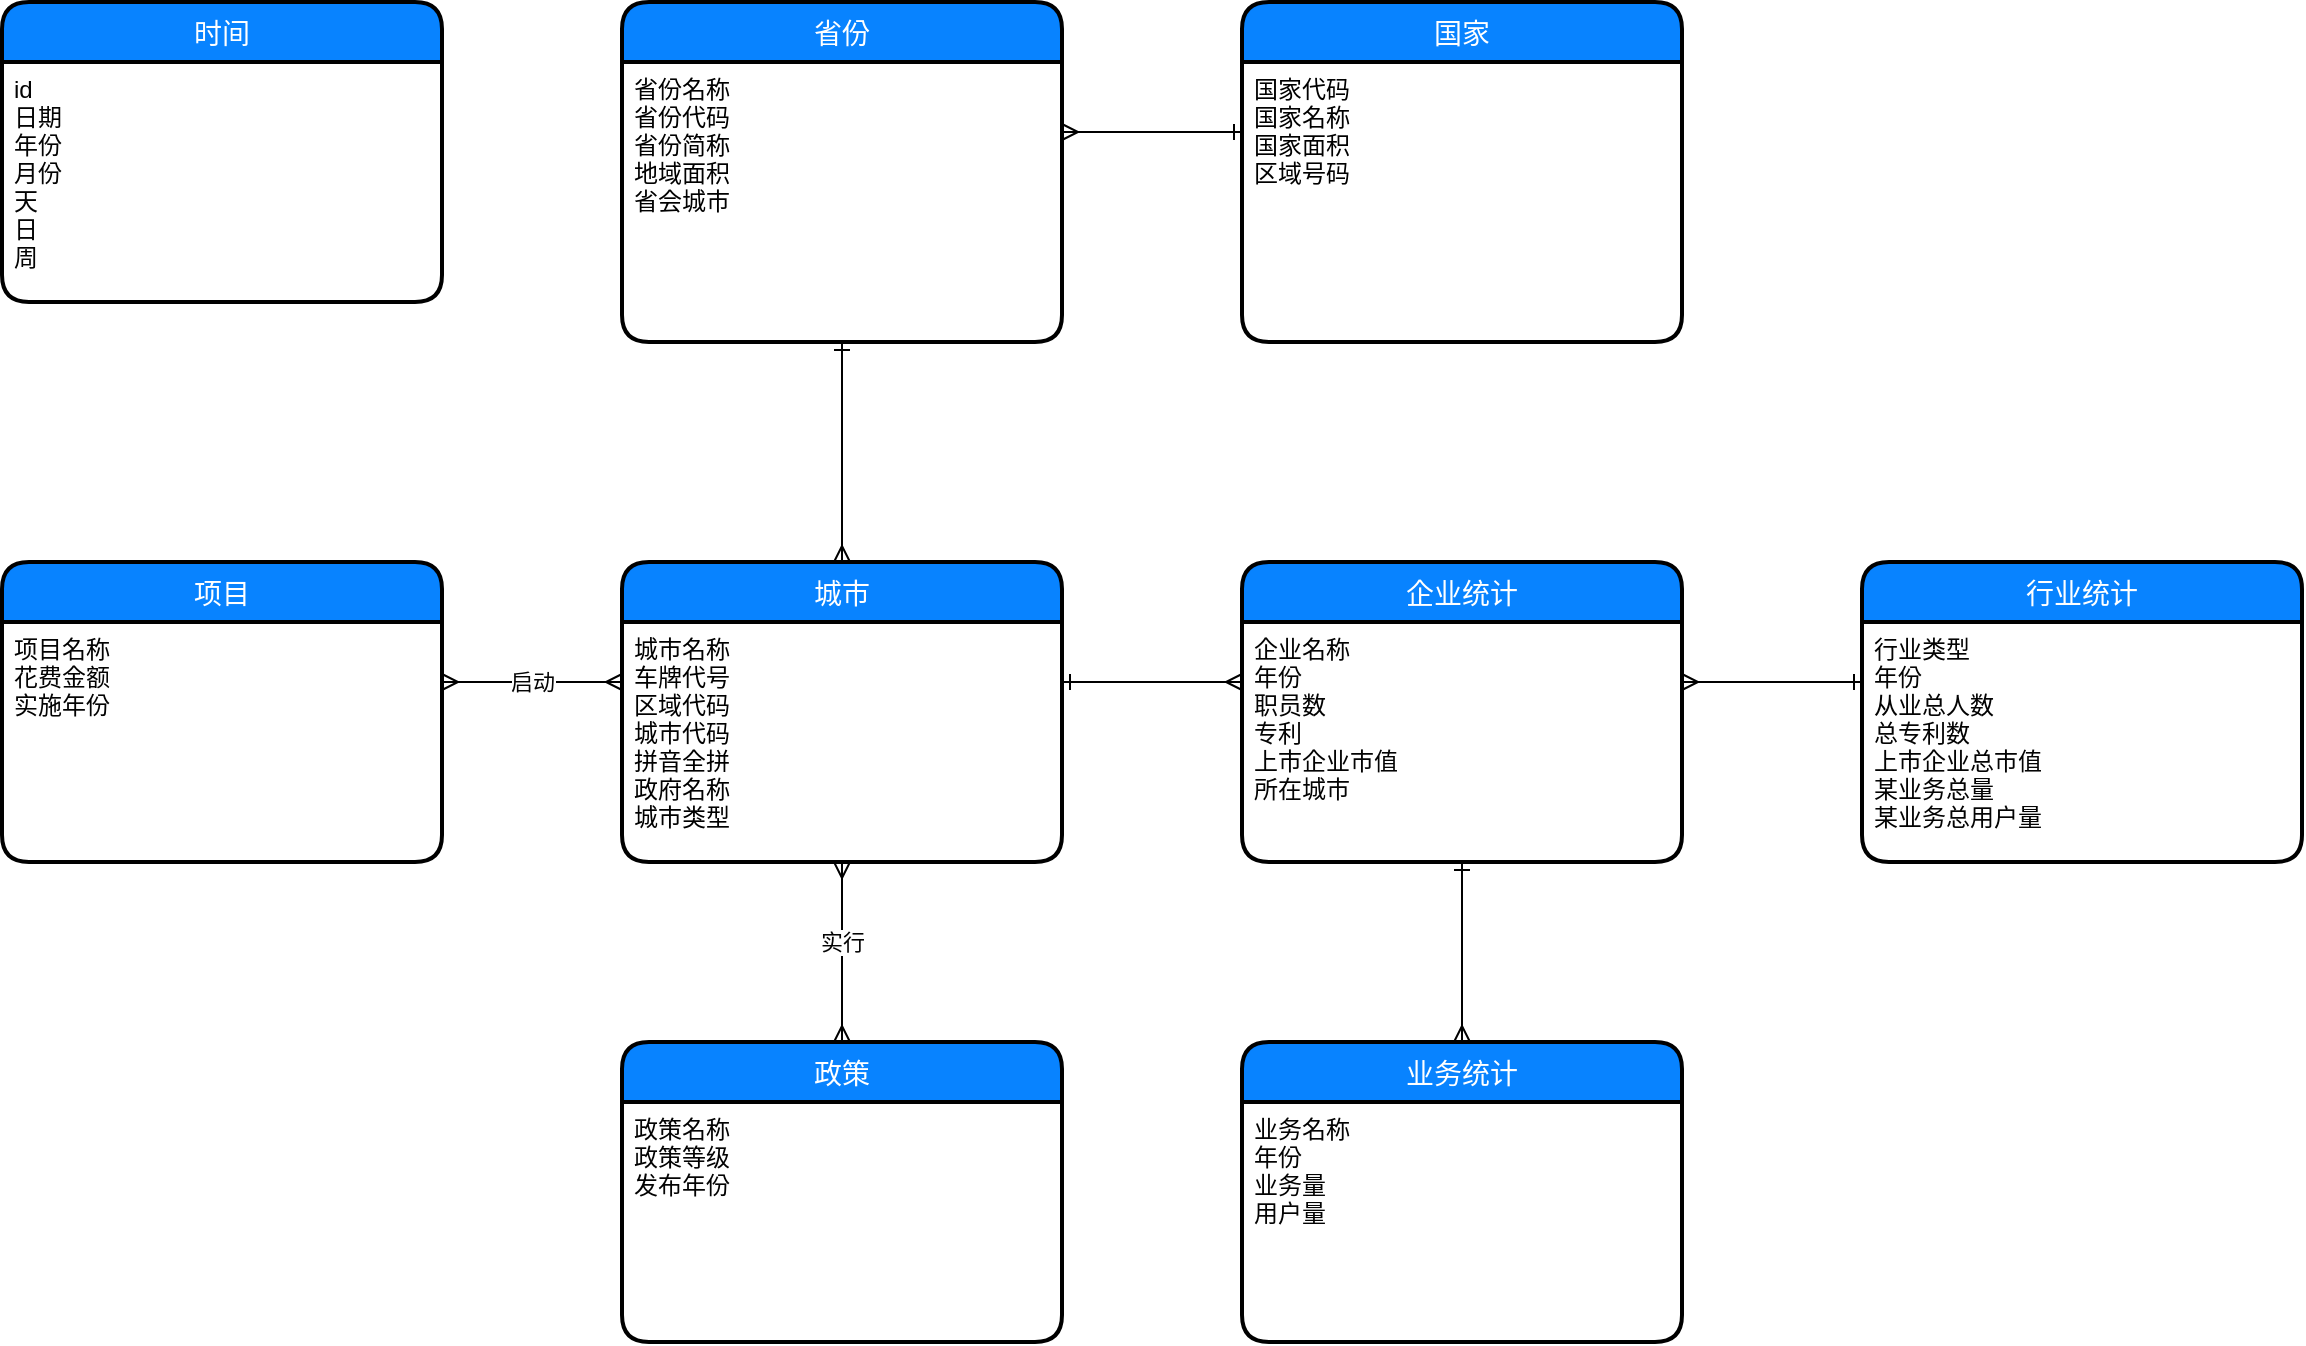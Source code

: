 <mxfile version="20.2.2" type="github">
  <diagram id="R2lEEEUBdFMjLlhIrx00" name="Page-1">
    <mxGraphModel dx="2272" dy="1894" grid="1" gridSize="10" guides="1" tooltips="1" connect="1" arrows="1" fold="1" page="1" pageScale="1" pageWidth="850" pageHeight="1100" math="0" shadow="0" extFonts="Permanent Marker^https://fonts.googleapis.com/css?family=Permanent+Marker">
      <root>
        <mxCell id="0" />
        <mxCell id="1" parent="0" />
        <mxCell id="92t1Hm8fsz9WDFqAWncr-5" value="城市" style="swimlane;childLayout=stackLayout;horizontal=1;startSize=30;horizontalStack=0;rounded=1;fontSize=14;fontStyle=0;strokeWidth=2;resizeParent=0;resizeLast=1;shadow=0;dashed=0;align=center;swimlaneFillColor=none;fillColor=#0883FF;fontColor=#FFFFFF;" vertex="1" parent="1">
          <mxGeometry x="30" y="-770" width="220" height="150" as="geometry" />
        </mxCell>
        <mxCell id="92t1Hm8fsz9WDFqAWncr-6" value="城市名称&#xa;车牌代号&#xa;区域代码&#xa;城市代码&#xa;拼音全拼&#xa;政府名称&#xa;城市类型" style="align=left;strokeColor=none;fillColor=none;spacingLeft=4;fontSize=12;verticalAlign=top;resizable=0;rotatable=0;part=1;" vertex="1" parent="92t1Hm8fsz9WDFqAWncr-5">
          <mxGeometry y="30" width="220" height="120" as="geometry" />
        </mxCell>
        <mxCell id="92t1Hm8fsz9WDFqAWncr-43" style="edgeStyle=none;rounded=0;orthogonalLoop=1;jettySize=auto;html=1;exitX=1;exitY=1;exitDx=0;exitDy=0;fontColor=#030303;startArrow=ERmany;startFill=0;endArrow=ERone;endFill=0;" edge="1" parent="92t1Hm8fsz9WDFqAWncr-5" source="92t1Hm8fsz9WDFqAWncr-6" target="92t1Hm8fsz9WDFqAWncr-6">
          <mxGeometry relative="1" as="geometry" />
        </mxCell>
        <mxCell id="92t1Hm8fsz9WDFqAWncr-8" value="省份" style="swimlane;childLayout=stackLayout;horizontal=1;startSize=30;horizontalStack=0;rounded=1;fontSize=14;fontStyle=0;strokeWidth=2;resizeParent=0;resizeLast=1;shadow=0;dashed=0;align=center;swimlaneFillColor=none;fillColor=#0883FF;fontColor=#FFFFFF;" vertex="1" parent="1">
          <mxGeometry x="30" y="-1050" width="220" height="170" as="geometry" />
        </mxCell>
        <mxCell id="92t1Hm8fsz9WDFqAWncr-9" value="省份名称&#xa;省份代码&#xa;省份简称&#xa;地域面积&#xa;省会城市" style="align=left;strokeColor=none;fillColor=none;spacingLeft=4;fontSize=12;verticalAlign=top;resizable=0;rotatable=0;part=1;" vertex="1" parent="92t1Hm8fsz9WDFqAWncr-8">
          <mxGeometry y="30" width="220" height="140" as="geometry" />
        </mxCell>
        <mxCell id="92t1Hm8fsz9WDFqAWncr-11" style="edgeStyle=orthogonalEdgeStyle;rounded=0;orthogonalLoop=1;jettySize=auto;html=1;exitX=0.5;exitY=0;exitDx=0;exitDy=0;entryX=0.5;entryY=1;entryDx=0;entryDy=0;fontColor=#FFFFFF;startArrow=ERmany;startFill=0;endArrow=ERone;endFill=0;" edge="1" parent="1" source="92t1Hm8fsz9WDFqAWncr-5" target="92t1Hm8fsz9WDFqAWncr-9">
          <mxGeometry relative="1" as="geometry" />
        </mxCell>
        <mxCell id="92t1Hm8fsz9WDFqAWncr-14" value="国家" style="swimlane;childLayout=stackLayout;horizontal=1;startSize=30;horizontalStack=0;rounded=1;fontSize=14;fontStyle=0;strokeWidth=2;resizeParent=0;resizeLast=1;shadow=0;dashed=0;align=center;swimlaneFillColor=none;fillColor=#0883FF;fontColor=#FFFFFF;" vertex="1" parent="1">
          <mxGeometry x="340" y="-1050" width="220" height="170" as="geometry" />
        </mxCell>
        <mxCell id="92t1Hm8fsz9WDFqAWncr-15" value="国家代码&#xa;国家名称&#xa;国家面积&#xa;区域号码" style="align=left;strokeColor=none;fillColor=none;spacingLeft=4;fontSize=12;verticalAlign=top;resizable=0;rotatable=0;part=1;" vertex="1" parent="92t1Hm8fsz9WDFqAWncr-14">
          <mxGeometry y="30" width="220" height="140" as="geometry" />
        </mxCell>
        <mxCell id="92t1Hm8fsz9WDFqAWncr-16" style="edgeStyle=orthogonalEdgeStyle;rounded=0;orthogonalLoop=1;jettySize=auto;html=1;exitX=1;exitY=0.25;exitDx=0;exitDy=0;entryX=0;entryY=0.25;entryDx=0;entryDy=0;fontColor=#FFFFFF;startArrow=ERmany;startFill=0;endArrow=ERone;endFill=0;" edge="1" parent="1" source="92t1Hm8fsz9WDFqAWncr-9" target="92t1Hm8fsz9WDFqAWncr-15">
          <mxGeometry relative="1" as="geometry">
            <mxPoint x="260" y="-695" as="sourcePoint" />
            <mxPoint x="440" y="-695" as="targetPoint" />
          </mxGeometry>
        </mxCell>
        <mxCell id="92t1Hm8fsz9WDFqAWncr-20" value="政策" style="swimlane;childLayout=stackLayout;horizontal=1;startSize=30;horizontalStack=0;rounded=1;fontSize=14;fontStyle=0;strokeWidth=2;resizeParent=0;resizeLast=1;shadow=0;dashed=0;align=center;fontColor=#FFFFFF;fillColor=#0883FF;" vertex="1" parent="1">
          <mxGeometry x="30" y="-530" width="220" height="150" as="geometry" />
        </mxCell>
        <mxCell id="92t1Hm8fsz9WDFqAWncr-22" value="政策名称&#xa;政策等级&#xa;发布年份" style="align=left;strokeColor=none;fillColor=none;spacingLeft=4;fontSize=12;verticalAlign=top;resizable=0;rotatable=0;part=1;fontColor=#030303;" vertex="1" parent="92t1Hm8fsz9WDFqAWncr-20">
          <mxGeometry y="30" width="220" height="120" as="geometry" />
        </mxCell>
        <mxCell id="92t1Hm8fsz9WDFqAWncr-27" value="行业统计" style="swimlane;childLayout=stackLayout;horizontal=1;startSize=30;horizontalStack=0;rounded=1;fontSize=14;fontStyle=0;strokeWidth=2;resizeParent=0;resizeLast=1;shadow=0;dashed=0;align=center;fontColor=#FFFFFF;fillColor=#0883FF;" vertex="1" parent="1">
          <mxGeometry x="650" y="-770" width="220" height="150" as="geometry" />
        </mxCell>
        <mxCell id="92t1Hm8fsz9WDFqAWncr-28" value="行业类型&#xa;年份&#xa;从业总人数&#xa;总专利数&#xa;上市企业总市值&#xa;某业务总量&#xa;某业务总用户量" style="align=left;strokeColor=none;fillColor=none;spacingLeft=4;fontSize=12;verticalAlign=top;resizable=0;rotatable=0;part=1;fontColor=#030303;" vertex="1" parent="92t1Hm8fsz9WDFqAWncr-27">
          <mxGeometry y="30" width="220" height="120" as="geometry" />
        </mxCell>
        <mxCell id="92t1Hm8fsz9WDFqAWncr-29" value="时间" style="swimlane;childLayout=stackLayout;horizontal=1;startSize=30;horizontalStack=0;rounded=1;fontSize=14;fontStyle=0;strokeWidth=2;resizeParent=0;resizeLast=1;shadow=0;dashed=0;align=center;fontColor=#FFFFFF;fillColor=#0883FF;" vertex="1" parent="1">
          <mxGeometry x="-280" y="-1050" width="220" height="150" as="geometry" />
        </mxCell>
        <mxCell id="92t1Hm8fsz9WDFqAWncr-30" value="id&#xa;日期&#xa;年份&#xa;月份&#xa;天&#xa;日&#xa;周&#xa;&#xa;" style="align=left;strokeColor=none;fillColor=none;spacingLeft=4;fontSize=12;verticalAlign=top;resizable=0;rotatable=0;part=1;fontColor=#030303;" vertex="1" parent="92t1Hm8fsz9WDFqAWncr-29">
          <mxGeometry y="30" width="220" height="120" as="geometry" />
        </mxCell>
        <mxCell id="92t1Hm8fsz9WDFqAWncr-35" value="业务统计" style="swimlane;childLayout=stackLayout;horizontal=1;startSize=30;horizontalStack=0;rounded=1;fontSize=14;fontStyle=0;strokeWidth=2;resizeParent=0;resizeLast=1;shadow=0;dashed=0;align=center;fontColor=#FFFFFF;fillColor=#0883FF;" vertex="1" parent="1">
          <mxGeometry x="340" y="-530" width="220" height="150" as="geometry" />
        </mxCell>
        <mxCell id="92t1Hm8fsz9WDFqAWncr-36" value="业务名称&#xa;年份&#xa;业务量&#xa;用户量" style="align=left;strokeColor=none;fillColor=none;spacingLeft=4;fontSize=12;verticalAlign=top;resizable=0;rotatable=0;part=1;fontColor=#030303;" vertex="1" parent="92t1Hm8fsz9WDFqAWncr-35">
          <mxGeometry y="30" width="220" height="120" as="geometry" />
        </mxCell>
        <mxCell id="92t1Hm8fsz9WDFqAWncr-37" value="企业统计" style="swimlane;childLayout=stackLayout;horizontal=1;startSize=30;horizontalStack=0;rounded=1;fontSize=14;fontStyle=0;strokeWidth=2;resizeParent=0;resizeLast=1;shadow=0;dashed=0;align=center;fontColor=#FFFFFF;fillColor=#0883FF;" vertex="1" parent="1">
          <mxGeometry x="340" y="-770" width="220" height="150" as="geometry" />
        </mxCell>
        <mxCell id="92t1Hm8fsz9WDFqAWncr-38" value="企业名称&#xa;年份&#xa;职员数&#xa;专利&#xa;上市企业市值&#xa;所在城市&#xa;" style="align=left;strokeColor=none;fillColor=none;spacingLeft=4;fontSize=12;verticalAlign=top;resizable=0;rotatable=0;part=1;fontColor=#030303;" vertex="1" parent="92t1Hm8fsz9WDFqAWncr-37">
          <mxGeometry y="30" width="220" height="120" as="geometry" />
        </mxCell>
        <mxCell id="92t1Hm8fsz9WDFqAWncr-40" style="edgeStyle=orthogonalEdgeStyle;rounded=0;orthogonalLoop=1;jettySize=auto;html=1;exitX=0.5;exitY=0;exitDx=0;exitDy=0;entryX=0.5;entryY=1;entryDx=0;entryDy=0;fontColor=#030303;startArrow=ERmany;startFill=0;endArrow=ERone;endFill=0;" edge="1" parent="1" source="92t1Hm8fsz9WDFqAWncr-35" target="92t1Hm8fsz9WDFqAWncr-38">
          <mxGeometry relative="1" as="geometry" />
        </mxCell>
        <mxCell id="92t1Hm8fsz9WDFqAWncr-41" style="edgeStyle=orthogonalEdgeStyle;rounded=0;orthogonalLoop=1;jettySize=auto;html=1;exitX=1;exitY=0.25;exitDx=0;exitDy=0;entryX=0;entryY=0.25;entryDx=0;entryDy=0;fontColor=#030303;startArrow=ERmany;startFill=0;endArrow=ERone;endFill=0;" edge="1" parent="1" source="92t1Hm8fsz9WDFqAWncr-38" target="92t1Hm8fsz9WDFqAWncr-28">
          <mxGeometry relative="1" as="geometry" />
        </mxCell>
        <mxCell id="92t1Hm8fsz9WDFqAWncr-47" style="rounded=0;orthogonalLoop=1;jettySize=auto;html=1;exitX=0;exitY=0.25;exitDx=0;exitDy=0;entryX=1;entryY=0.25;entryDx=0;entryDy=0;fontColor=#030303;startArrow=ERmany;startFill=0;endArrow=ERone;endFill=0;" edge="1" parent="1" source="92t1Hm8fsz9WDFqAWncr-38" target="92t1Hm8fsz9WDFqAWncr-6">
          <mxGeometry relative="1" as="geometry" />
        </mxCell>
        <mxCell id="92t1Hm8fsz9WDFqAWncr-48" value="" style="fontSize=12;html=1;endArrow=ERmany;startArrow=ERmany;rounded=0;fontColor=#030303;entryX=0.5;entryY=1;entryDx=0;entryDy=0;exitX=0.5;exitY=0;exitDx=0;exitDy=0;" edge="1" parent="1" source="92t1Hm8fsz9WDFqAWncr-20" target="92t1Hm8fsz9WDFqAWncr-6">
          <mxGeometry width="100" height="100" relative="1" as="geometry">
            <mxPoint x="370" y="-410" as="sourcePoint" />
            <mxPoint x="470" y="-510" as="targetPoint" />
          </mxGeometry>
        </mxCell>
        <mxCell id="92t1Hm8fsz9WDFqAWncr-49" value="实行" style="edgeLabel;html=1;align=center;verticalAlign=middle;resizable=0;points=[];fontColor=#030303;" vertex="1" connectable="0" parent="92t1Hm8fsz9WDFqAWncr-48">
          <mxGeometry x="0.093" relative="1" as="geometry">
            <mxPoint y="-1" as="offset" />
          </mxGeometry>
        </mxCell>
        <mxCell id="92t1Hm8fsz9WDFqAWncr-50" value="项目" style="swimlane;childLayout=stackLayout;horizontal=1;startSize=30;horizontalStack=0;rounded=1;fontSize=14;fontStyle=0;strokeWidth=2;resizeParent=0;resizeLast=1;shadow=0;dashed=0;align=center;fontColor=#FFFFFF;fillColor=#0883FF;" vertex="1" parent="1">
          <mxGeometry x="-280" y="-770" width="220" height="150" as="geometry" />
        </mxCell>
        <mxCell id="92t1Hm8fsz9WDFqAWncr-51" value="项目名称&#xa;花费金额&#xa;实施年份" style="align=left;strokeColor=none;fillColor=none;spacingLeft=4;fontSize=12;verticalAlign=top;resizable=0;rotatable=0;part=1;fontColor=#030303;" vertex="1" parent="92t1Hm8fsz9WDFqAWncr-50">
          <mxGeometry y="30" width="220" height="120" as="geometry" />
        </mxCell>
        <mxCell id="92t1Hm8fsz9WDFqAWncr-52" value="" style="edgeStyle=entityRelationEdgeStyle;fontSize=12;html=1;endArrow=ERmany;startArrow=ERmany;rounded=0;fontColor=#030303;entryX=1;entryY=0.25;entryDx=0;entryDy=0;exitX=0;exitY=0.25;exitDx=0;exitDy=0;" edge="1" parent="1" source="92t1Hm8fsz9WDFqAWncr-6" target="92t1Hm8fsz9WDFqAWncr-51">
          <mxGeometry width="100" height="100" relative="1" as="geometry">
            <mxPoint x="330" y="-470" as="sourcePoint" />
            <mxPoint x="430" y="-570" as="targetPoint" />
          </mxGeometry>
        </mxCell>
        <mxCell id="92t1Hm8fsz9WDFqAWncr-53" value="启动" style="edgeLabel;html=1;align=center;verticalAlign=middle;resizable=0;points=[];fontColor=#030303;" vertex="1" connectable="0" parent="92t1Hm8fsz9WDFqAWncr-52">
          <mxGeometry relative="1" as="geometry">
            <mxPoint as="offset" />
          </mxGeometry>
        </mxCell>
      </root>
    </mxGraphModel>
  </diagram>
</mxfile>
